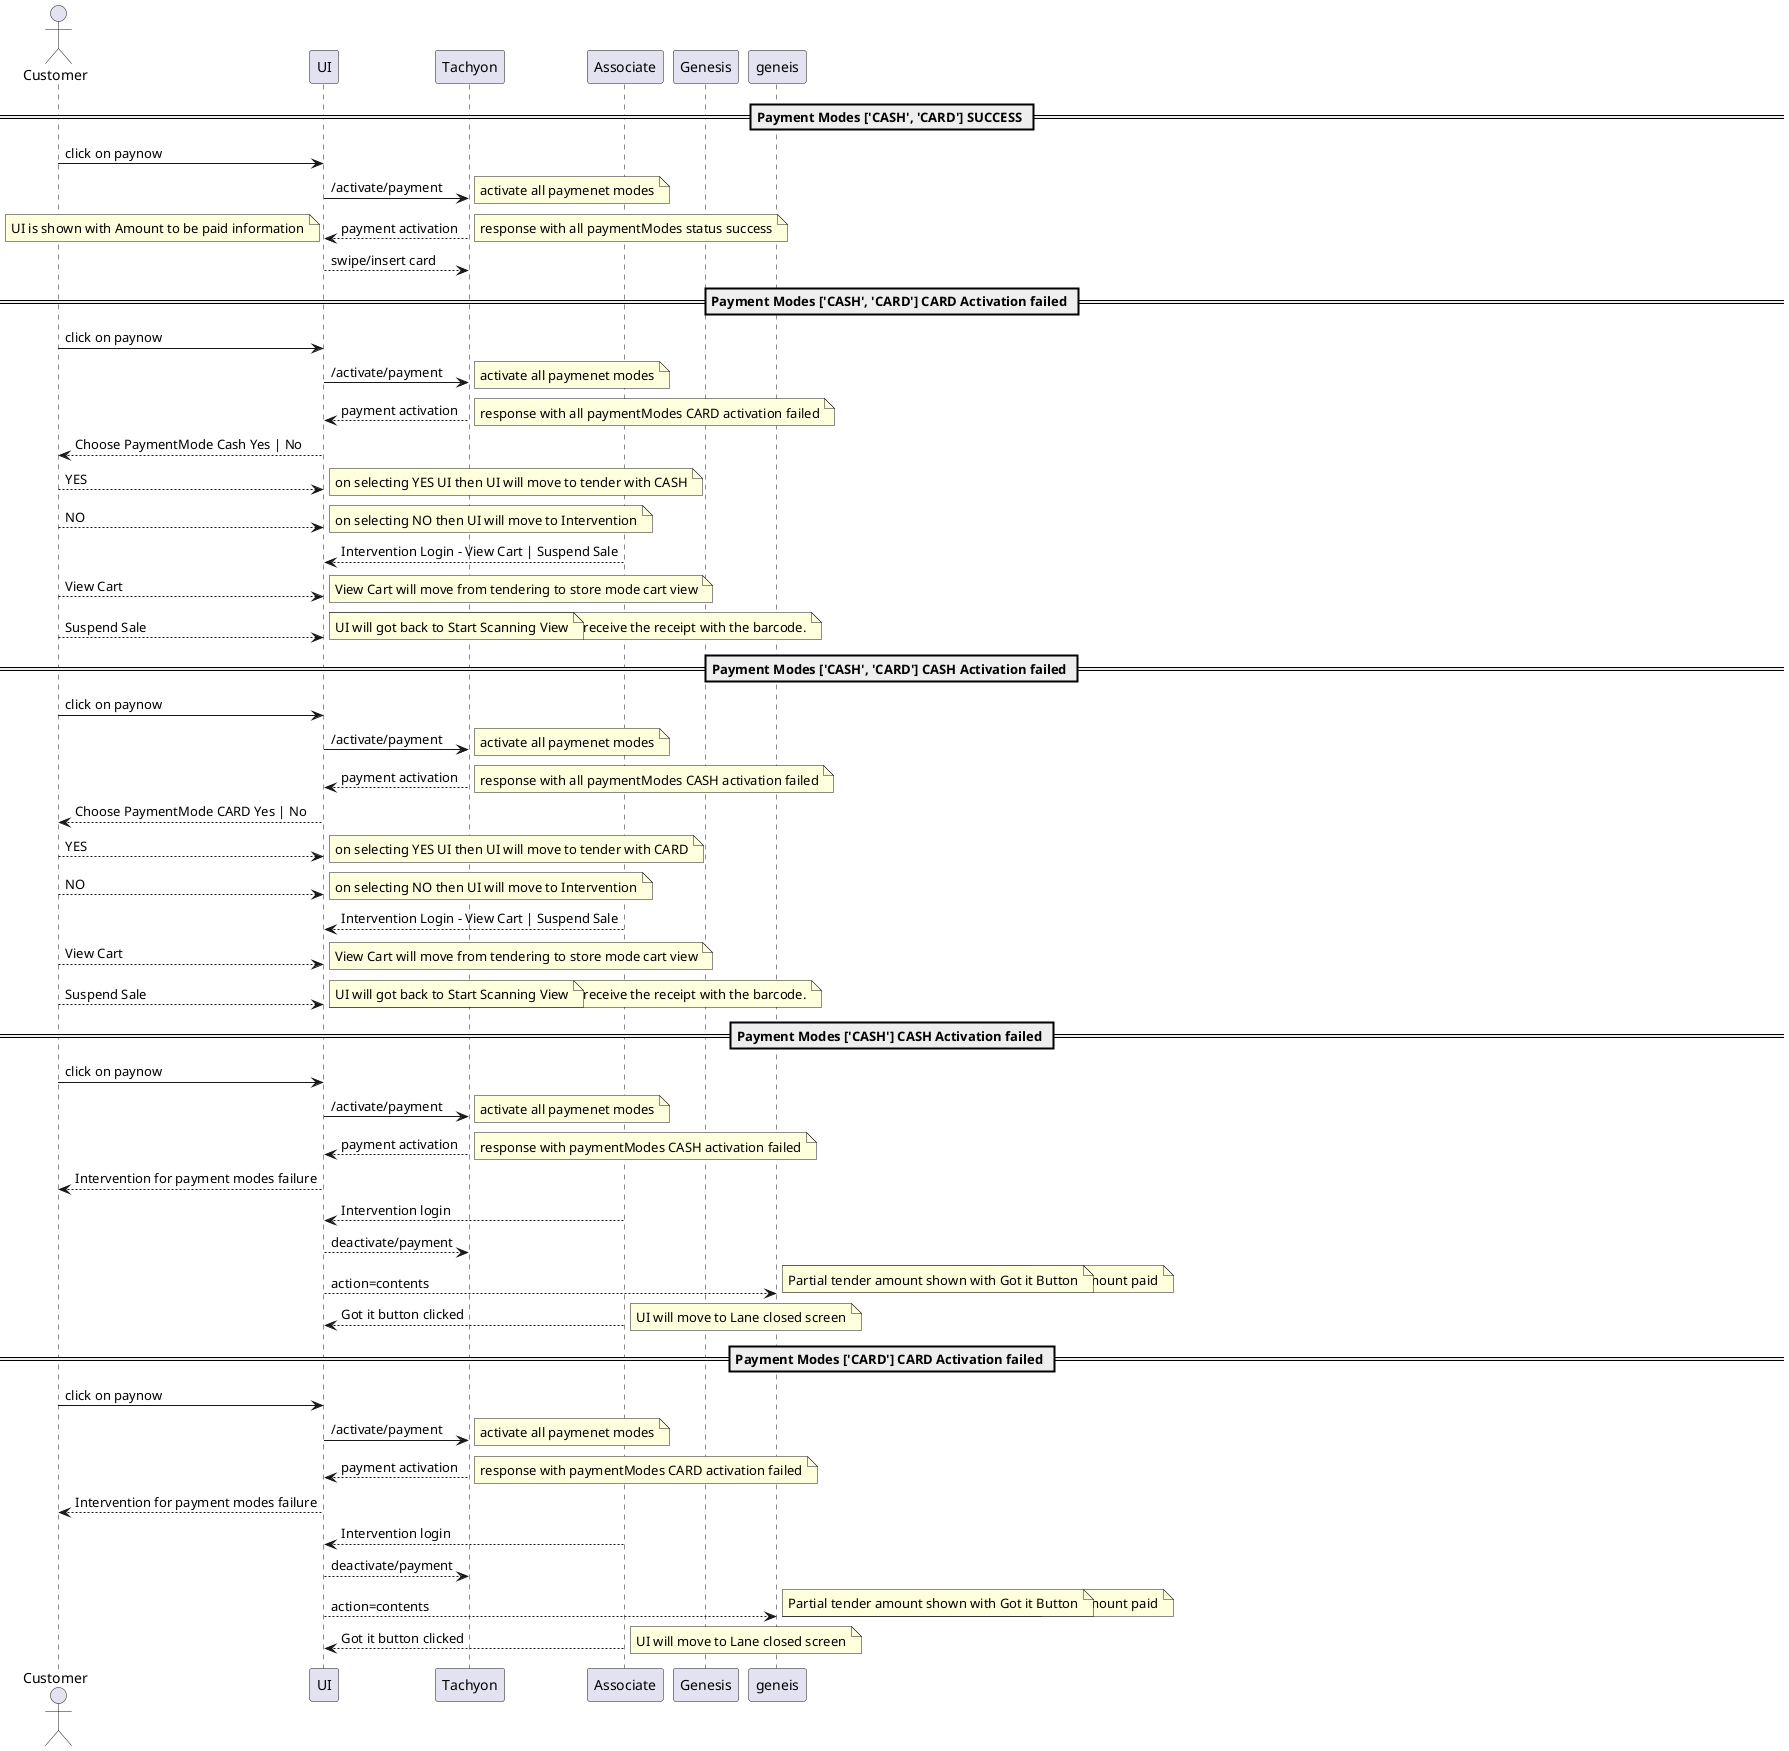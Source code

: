 @startuml
actor Customer as user
participant UI as ui
participant Tachyon as TDM
participant Associate as associate
participant Genesis as genesis

== Payment Modes ['CASH', 'CARD'] SUCCESS ==
user -> ui: click on paynow
ui -> TDM: /activate/payment
note right: activate all paymenet modes
TDM --> ui: payment activation
note right: response with all paymentModes status success 
note left: UI is shown with Amount to be paid information 
ui --> TDM: swipe/insert card


== Payment Modes ['CASH', 'CARD'] CARD Activation failed ==
user -> ui: click on paynow
ui -> TDM: /activate/payment
note right: activate all paymenet modes
TDM --> ui: payment activation
note right: response with all paymentModes CARD activation failed 
ui --> user: Choose PaymentMode Cash Yes | No
user --> ui: YES
note right: on selecting YES UI then UI will move to tender with CASH
user --> ui: NO
note right: on selecting NO then UI will move to Intervention
associate --> ui: Intervention Login - View Cart | Suspend Sale
user --> ui: View Cart
note right: View Cart will move from tendering to store mode cart view
user --> ui: Suspend Sale
note right: on selecting suspend sale, customer will receive the receipt with the barcode.
note right: UI will got back to Start Scanning View


== Payment Modes ['CASH', 'CARD'] CASH Activation failed ==
user -> ui: click on paynow
ui -> TDM: /activate/payment
note right: activate all paymenet modes
TDM --> ui: payment activation
note right: response with all paymentModes CASH activation failed 
ui --> user: Choose PaymentMode CARD Yes | No
user --> ui: YES
note right: on selecting YES UI then UI will move to tender with CARD
user --> ui: NO
note right: on selecting NO then UI will move to Intervention
associate --> ui: Intervention Login - View Cart | Suspend Sale
user --> ui: View Cart
note right: View Cart will move from tendering to store mode cart view
user --> ui: Suspend Sale
note right: on selecting suspend sale, customer will receive the receipt with the barcode.
note right: UI will got back to Start Scanning View


== Payment Modes ['CASH'] CASH Activation failed ==
user -> ui: click on paynow
ui -> TDM: /activate/payment
note right: activate all paymenet modes
TDM --> ui: payment activation
note right: response with paymentModes CASH activation failed
ui --> user: Intervention for payment modes failure
associate --> ui: Intervention login
ui --> TDM: deactivate/payment
ui --> geneis: action=contents 
note right: Geneis will give partial tender paid info
note right: deactivate/payment response will give the total amount paid
note right: Partial tender amount shown with Got it Button
associate --> ui: Got it button clicked
note right: UI will move to Lane closed screen

== Payment Modes ['CARD'] CARD Activation failed ==
user -> ui: click on paynow
ui -> TDM: /activate/payment
note right: activate all paymenet modes
TDM --> ui: payment activation
note right: response with paymentModes CARD activation failed
ui --> user: Intervention for payment modes failure
associate --> ui: Intervention login
ui --> TDM: deactivate/payment
ui --> geneis: action=contents 
note right: Geneis will give partial tender paid info
note right: deactivate/payment response will give the total amount paid
note right: Partial tender amount shown with Got it Button
associate --> ui: Got it button clicked
note right: UI will move to Lane closed screen